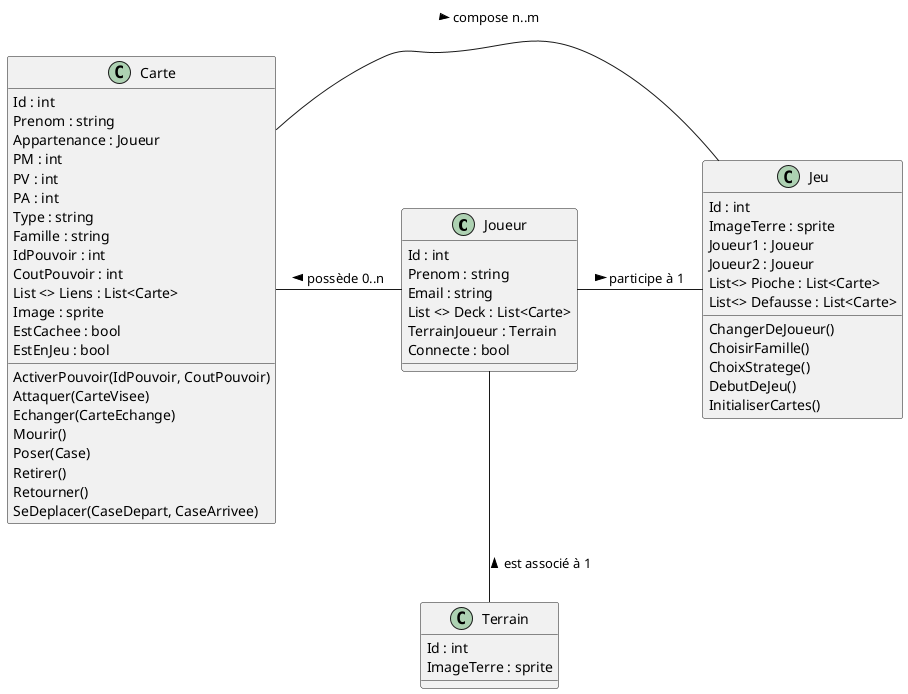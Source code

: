 @startuml DiagrammeUML
class Joueur
class Carte
class Jeu
class Terrain

Joueur -- Terrain : < est associé à 1
Joueur - Jeu : > participe à 1
Carte - Joueur : < possède 0..n
Carte - Jeu : > compose n..m

class Joueur {
    Id : int
    Prenom : string
    Email : string
    List <> Deck : List<Carte>
    TerrainJoueur : Terrain
    Connecte : bool
}

class Terrain {
    Id : int
    ImageTerre : sprite
}


class Jeu {
    Id : int
    ImageTerre : sprite
    Joueur1 : Joueur
    Joueur2 : Joueur
    List<> Pioche : List<Carte>
    List<> Defausse : List<Carte>

    ChangerDeJoueur()
    ChoisirFamille()
    ChoixStratege()
    DebutDeJeu()
    InitialiserCartes() 
}


class Carte {
    Id : int
    Prenom : string
    Appartenance : Joueur
    PM : int
    PV : int
    PA : int
    Type : string
    Famille : string
    IdPouvoir : int
    CoutPouvoir : int
    List <> Liens : List<Carte>
    Image : sprite
    EstCachee : bool
    EstEnJeu : bool

    ActiverPouvoir(IdPouvoir, CoutPouvoir)
    Attaquer(CarteVisee)
    Echanger(CarteEchange)
    Mourir()
    Poser(Case)
    Retirer()
    Retourner()
    SeDeplacer(CaseDepart, CaseArrivee)

}

@enduml
